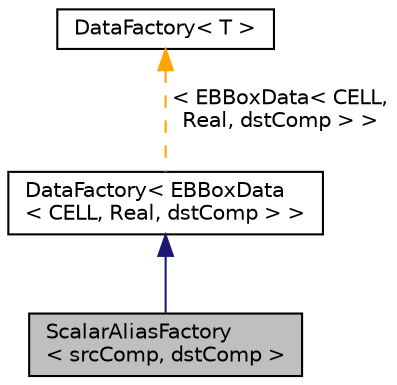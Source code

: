 digraph "ScalarAliasFactory&lt; srcComp, dstComp &gt;"
{
  edge [fontname="Helvetica",fontsize="10",labelfontname="Helvetica",labelfontsize="10"];
  node [fontname="Helvetica",fontsize="10",shape=record];
  Node0 [label="ScalarAliasFactory\l\< srcComp, dstComp \>",height=0.2,width=0.4,color="black", fillcolor="grey75", style="filled", fontcolor="black"];
  Node1 -> Node0 [dir="back",color="midnightblue",fontsize="10",style="solid",fontname="Helvetica"];
  Node1 [label="DataFactory\< EBBoxData\l\< CELL, Real, dstComp \> \>",height=0.2,width=0.4,color="black", fillcolor="white", style="filled",URL="$classDataFactory.html"];
  Node2 -> Node1 [dir="back",color="orange",fontsize="10",style="dashed",label=" \< EBBoxData\< CELL,\l Real, dstComp \> \>" ,fontname="Helvetica"];
  Node2 [label="DataFactory\< T \>",height=0.2,width=0.4,color="black", fillcolor="white", style="filled",URL="$classDataFactory.html",tooltip="Factory object to data members of a BoxLayoutData container. "];
}

